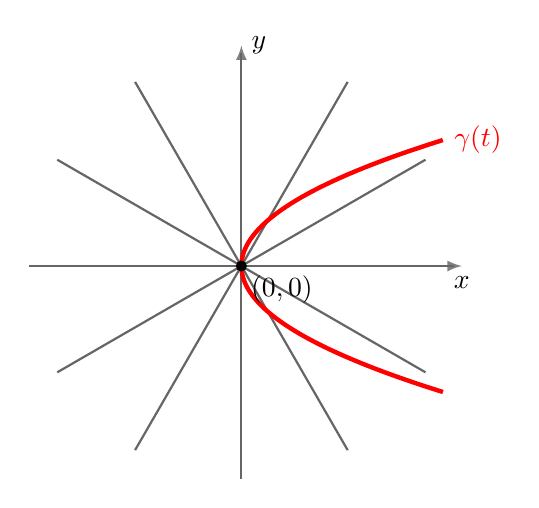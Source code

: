 \begin{tikzpicture}[scale=1]

\draw[->,>=latex,thick, gray] (-2.7,0)--(2.8,0) node[below,black] {$x$};
\draw[->,>=latex,thick, gray] (0,-2.7)--(0,2.8) node[right,black] {$y$};

\foreach \a in {0,30,...,360} {\draw [black!60,thick] (0,0) -- (\a:2.7) ;}

\draw[ultra thick, color=red,domain=-1.6:1.6,samples=100] plot (\x*\x,\x)node[right] {$\gamma(t)$};

\fill (0,0) circle (2pt) node[below right] {$(0,0)$}; 

\end{tikzpicture}
